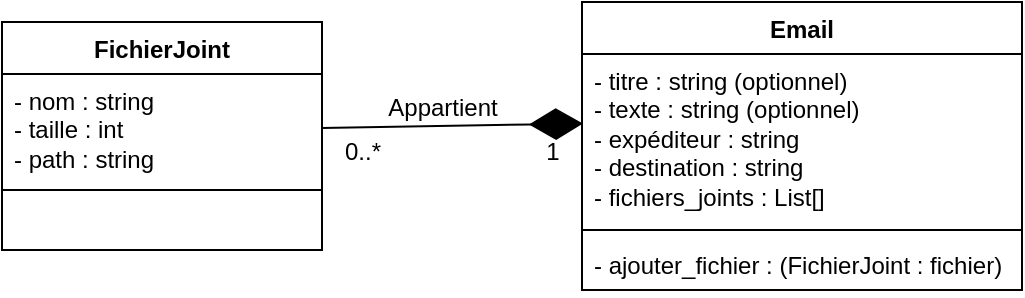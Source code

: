 <mxfile version="25.0.1">
  <diagram name="Page-1" id="oEStLepyCa1eh6VIkEZx">
    <mxGraphModel dx="332" dy="773" grid="1" gridSize="10" guides="1" tooltips="1" connect="1" arrows="1" fold="1" page="1" pageScale="1" pageWidth="827" pageHeight="1169" math="0" shadow="0">
      <root>
        <mxCell id="0" />
        <mxCell id="1" parent="0" />
        <mxCell id="1iBunaDPz-7GD0ve_yIf-1" value="FichierJoint" style="swimlane;fontStyle=1;align=center;verticalAlign=top;childLayout=stackLayout;horizontal=1;startSize=26;horizontalStack=0;resizeParent=1;resizeParentMax=0;resizeLast=0;collapsible=1;marginBottom=0;whiteSpace=wrap;html=1;" vertex="1" parent="1">
          <mxGeometry x="100" y="350" width="160" height="114" as="geometry" />
        </mxCell>
        <mxCell id="1iBunaDPz-7GD0ve_yIf-2" value="- nom : string&lt;div&gt;- taille : int&lt;/div&gt;&lt;div&gt;- path : string&lt;/div&gt;" style="text;strokeColor=none;fillColor=none;align=left;verticalAlign=top;spacingLeft=4;spacingRight=4;overflow=hidden;rotatable=0;points=[[0,0.5],[1,0.5]];portConstraint=eastwest;whiteSpace=wrap;html=1;" vertex="1" parent="1iBunaDPz-7GD0ve_yIf-1">
          <mxGeometry y="26" width="160" height="54" as="geometry" />
        </mxCell>
        <mxCell id="1iBunaDPz-7GD0ve_yIf-3" value="" style="line;strokeWidth=1;fillColor=none;align=left;verticalAlign=middle;spacingTop=-1;spacingLeft=3;spacingRight=3;rotatable=0;labelPosition=right;points=[];portConstraint=eastwest;strokeColor=inherit;" vertex="1" parent="1iBunaDPz-7GD0ve_yIf-1">
          <mxGeometry y="80" width="160" height="8" as="geometry" />
        </mxCell>
        <mxCell id="1iBunaDPz-7GD0ve_yIf-4" value="&lt;div&gt;&lt;br&gt;&lt;/div&gt;&lt;div&gt;&lt;br&gt;&lt;/div&gt;" style="text;strokeColor=none;fillColor=none;align=left;verticalAlign=top;spacingLeft=4;spacingRight=4;overflow=hidden;rotatable=0;points=[[0,0.5],[1,0.5]];portConstraint=eastwest;whiteSpace=wrap;html=1;" vertex="1" parent="1iBunaDPz-7GD0ve_yIf-1">
          <mxGeometry y="88" width="160" height="26" as="geometry" />
        </mxCell>
        <mxCell id="1iBunaDPz-7GD0ve_yIf-5" value="Email" style="swimlane;fontStyle=1;align=center;verticalAlign=top;childLayout=stackLayout;horizontal=1;startSize=26;horizontalStack=0;resizeParent=1;resizeParentMax=0;resizeLast=0;collapsible=1;marginBottom=0;whiteSpace=wrap;html=1;" vertex="1" parent="1">
          <mxGeometry x="390" y="340" width="220" height="144" as="geometry" />
        </mxCell>
        <mxCell id="1iBunaDPz-7GD0ve_yIf-6" value="- titre : string (optionnel)&lt;div&gt;- texte : string&amp;nbsp;&lt;span style=&quot;background-color: initial;&quot;&gt;(optionnel)&lt;/span&gt;&lt;/div&gt;&lt;div&gt;&lt;span style=&quot;background-color: initial;&quot;&gt;- expéditeur : string&lt;/span&gt;&lt;/div&gt;&lt;div&gt;&lt;span style=&quot;background-color: initial;&quot;&gt;- destination : string&lt;/span&gt;&lt;/div&gt;&lt;div&gt;&lt;span style=&quot;background-color: initial;&quot;&gt;- fichiers_joints : List[]&lt;/span&gt;&lt;/div&gt;" style="text;strokeColor=none;fillColor=none;align=left;verticalAlign=top;spacingLeft=4;spacingRight=4;overflow=hidden;rotatable=0;points=[[0,0.5],[1,0.5]];portConstraint=eastwest;whiteSpace=wrap;html=1;" vertex="1" parent="1iBunaDPz-7GD0ve_yIf-5">
          <mxGeometry y="26" width="220" height="84" as="geometry" />
        </mxCell>
        <mxCell id="1iBunaDPz-7GD0ve_yIf-7" value="" style="line;strokeWidth=1;fillColor=none;align=left;verticalAlign=middle;spacingTop=-1;spacingLeft=3;spacingRight=3;rotatable=0;labelPosition=right;points=[];portConstraint=eastwest;strokeColor=inherit;" vertex="1" parent="1iBunaDPz-7GD0ve_yIf-5">
          <mxGeometry y="110" width="220" height="8" as="geometry" />
        </mxCell>
        <mxCell id="1iBunaDPz-7GD0ve_yIf-8" value="- ajouter_fichier : (FichierJoint : fichier)" style="text;strokeColor=none;fillColor=none;align=left;verticalAlign=top;spacingLeft=4;spacingRight=4;overflow=hidden;rotatable=0;points=[[0,0.5],[1,0.5]];portConstraint=eastwest;whiteSpace=wrap;html=1;" vertex="1" parent="1iBunaDPz-7GD0ve_yIf-5">
          <mxGeometry y="118" width="220" height="26" as="geometry" />
        </mxCell>
        <mxCell id="1iBunaDPz-7GD0ve_yIf-9" value="" style="endArrow=diamondThin;endFill=1;endSize=24;html=1;rounded=0;exitX=1;exitY=0.5;exitDx=0;exitDy=0;entryX=0.002;entryY=0.414;entryDx=0;entryDy=0;entryPerimeter=0;" edge="1" parent="1" source="1iBunaDPz-7GD0ve_yIf-2" target="1iBunaDPz-7GD0ve_yIf-6">
          <mxGeometry width="160" relative="1" as="geometry">
            <mxPoint x="300" y="410" as="sourcePoint" />
            <mxPoint x="460" y="410" as="targetPoint" />
          </mxGeometry>
        </mxCell>
        <mxCell id="1iBunaDPz-7GD0ve_yIf-10" value="Appartient" style="text;html=1;align=center;verticalAlign=middle;resizable=0;points=[];autosize=1;strokeColor=none;fillColor=none;" vertex="1" parent="1">
          <mxGeometry x="280" y="378" width="80" height="30" as="geometry" />
        </mxCell>
        <mxCell id="1iBunaDPz-7GD0ve_yIf-11" value="0..*" style="text;html=1;align=center;verticalAlign=middle;resizable=0;points=[];autosize=1;strokeColor=none;fillColor=none;" vertex="1" parent="1">
          <mxGeometry x="260" y="400" width="40" height="30" as="geometry" />
        </mxCell>
        <mxCell id="1iBunaDPz-7GD0ve_yIf-12" value="1" style="text;html=1;align=center;verticalAlign=middle;resizable=0;points=[];autosize=1;strokeColor=none;fillColor=none;" vertex="1" parent="1">
          <mxGeometry x="360" y="400" width="30" height="30" as="geometry" />
        </mxCell>
      </root>
    </mxGraphModel>
  </diagram>
</mxfile>
